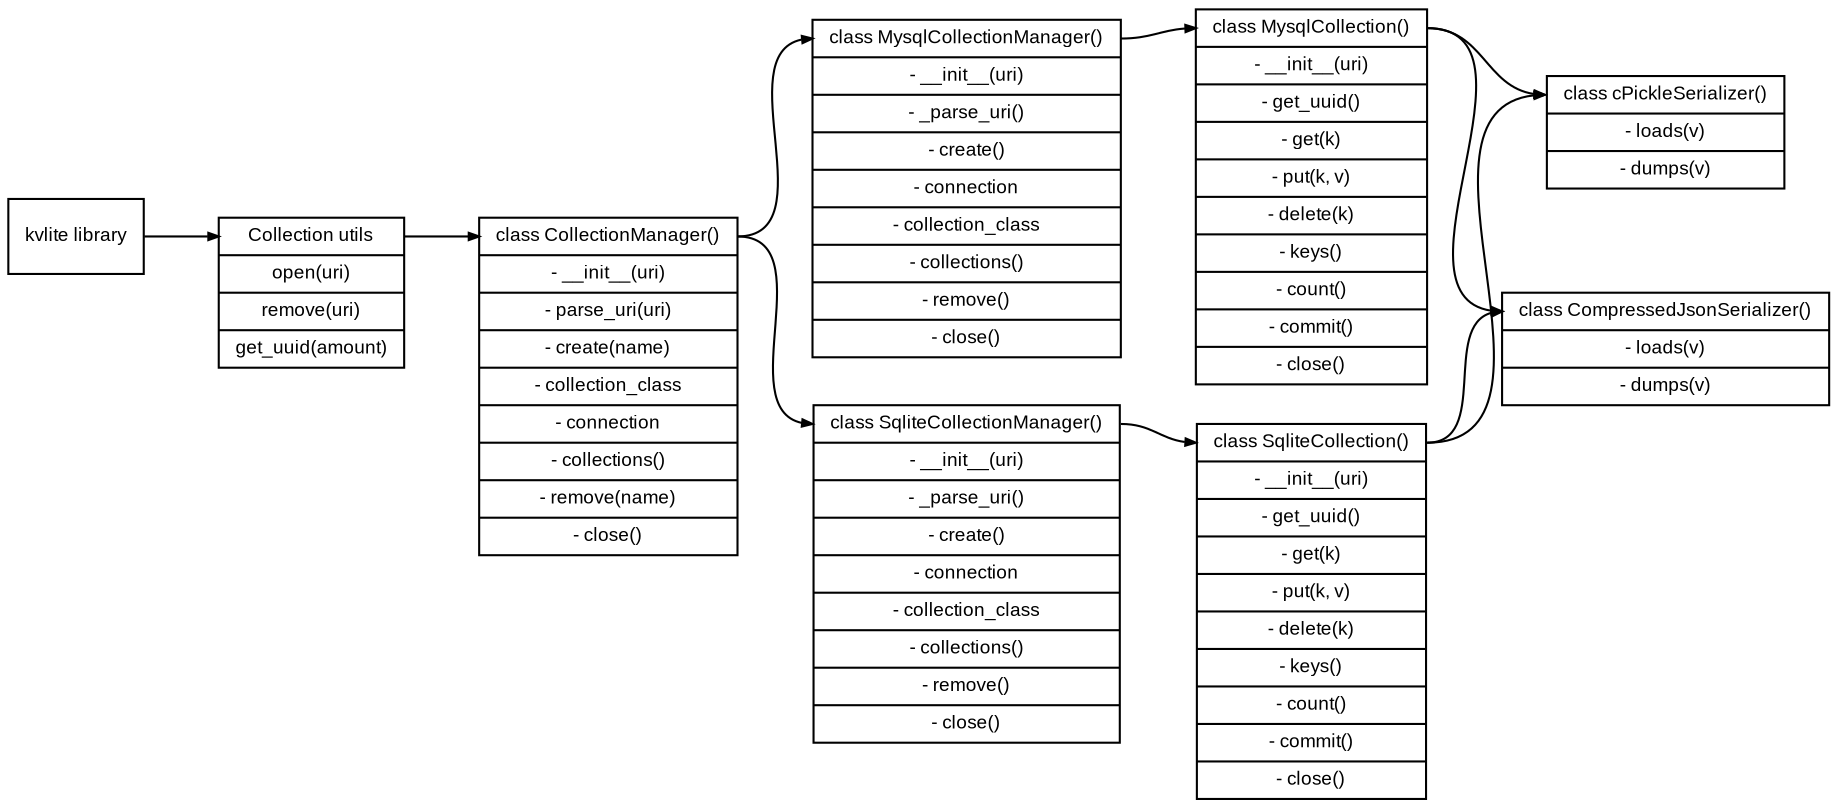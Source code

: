 digraph pyservice {

    graph [ rankdir = "LR"];
    node [shape=record,fontname=Arial,fontsize=9];
    edge [arrowsize=0.5,fontname=Arial,fontsize=9];

    // Nodes
    
    kvlite          [label="<top>       kvlite library"];
    
    CollectionUtils [label="<top>       Collection utils |\
                            <open>          open(uri) |\
                            <remove>        remove(uri) |\
                            <get_uuid>      get_uuid(amount)"];
    
    CollectionManager[label="<top>      class CollectionManager() |\
                             <init>         - __init__(uri) |\
                             <parse_uri>    - parse_uri(uri) |\
                             <create>       - create(name) |\
                             <collection_class> - collection_class |\
                             <connection>   - connection |\
                             <collections>  - collections() |\
                             <remove>       - remove(name) |\
                             <close>        - close()"];
    
    MysqlCollectionManager [
                    label="<top>        class MysqlCollectionManager() |\
                           <init>         - __init__(uri) |\
                           <parse_uri>      - _parse_uri() |\
                           <create>         - create() |\
                           <connection>     - connection |\
                           <collection_class> - collection_class |\
                           <collections>    - collections() |\
                           <remove>         - remove() |\
                           <close>          - close()"];
                           
    SqliteCollectionManager [
                    label="<top>        class SqliteCollectionManager() |\
                           <init>         - __init__(uri) |\
                           <parse_uri>      - _parse_uri() |\
                           <create>         - create() |\
                           <connection>     - connection |\
                           <collection_class> - collection_class |\
                           <collections>    - collections() |\
                           <remove>         - remove() |\
                           <close>          - close()"];
    
    MysqlCollection [label="<top>       class MysqlCollection() |\
                         <init>             - __init__(uri) |\
                         <get_uuid>         - get_uuid() |\
                         <get>              - get(k) |\
                         <put>              - put(k, v) |\
                         <delete>           - delete(k) |\
                         <keys>             - keys() |\
                         <count>            - count() |\
                         <commit>           - commit() |\
                         <close>            - close()"];

    SqliteCollection [
                    label="<top>        class SqliteCollection() |\
                         <init>             - __init__(uri) |\
                         <get_uuid>         - get_uuid() |\
                         <get>              - get(k) |\
                         <put>              - put(k, v) |\
                         <delete>           - delete(k) |\
                         <keys>             - keys() |\
                         <count>            - count() |\
                         <commit>           - commit() |\
                         <close>            - close()"];

    cPickleSerializer [
                    label="<top>        class cPickleSerializer() |\
                         <loads>            - loads(v) |\
                         <dumps>            - dumps(v)"];
    
    CompressedJsonSerializer [
                    label="<top>        class CompressedJsonSerializer() |\
                         <loads>            - loads(v) |\
                         <dumps>            - dumps(v)"];
                         
    // Links
    
    kvlite:top -> CollectionUtils:top;
    CollectionUtils:top -> CollectionManager:top;
    CollectionManager:top -> MysqlCollectionManager:top;
    CollectionManager:top -> SqliteCollectionManager:top;
    MysqlCollectionManager:top -> MysqlCollection:top;
    SqliteCollectionManager:top -> SqliteCollection:top;
    
    MysqlCollection:top -> cPickleSerializer:top;
    MysqlCollection:top -> CompressedJsonSerializer:top;
    SqliteCollection:top -> cPickleSerializer:top;
    SqliteCollection:top -> CompressedJsonSerializer:top;

 
}
